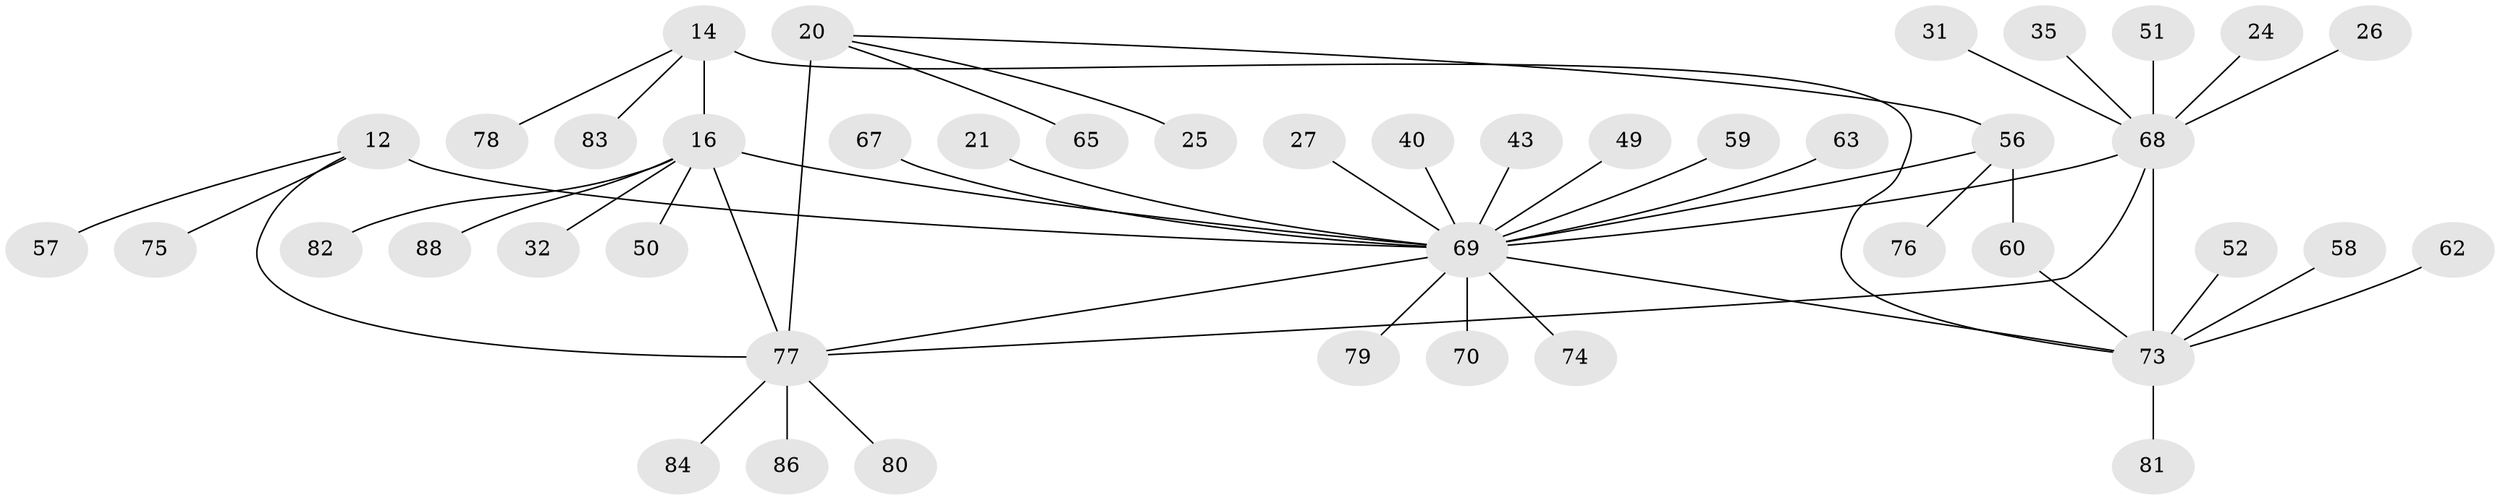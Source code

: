 // original degree distribution, {7: 0.045454545454545456, 9: 0.022727272727272728, 4: 0.045454545454545456, 8: 0.022727272727272728, 6: 0.03409090909090909, 12: 0.011363636363636364, 5: 0.03409090909090909, 10: 0.022727272727272728, 1: 0.5681818181818182, 2: 0.1590909090909091, 3: 0.03409090909090909}
// Generated by graph-tools (version 1.1) at 2025/55/03/09/25 04:55:20]
// undirected, 44 vertices, 50 edges
graph export_dot {
graph [start="1"]
  node [color=gray90,style=filled];
  12 [super="+10"];
  14 [super="+13"];
  16 [super="+15"];
  20 [super="+19"];
  21;
  24;
  25;
  26;
  27;
  31;
  32;
  35;
  40;
  43;
  49;
  50;
  51;
  52 [super="+29"];
  56 [super="+48+8"];
  57;
  58;
  59;
  60 [super="+44"];
  62 [super="+36"];
  63;
  65;
  67;
  68 [super="+2"];
  69 [super="+7+39+47+22"];
  70;
  73 [super="+4+45"];
  74;
  75;
  76;
  77 [super="+64"];
  78 [super="+41+53"];
  79 [super="+72"];
  80 [super="+71"];
  81 [super="+55"];
  82;
  83;
  84;
  86 [super="+85"];
  88 [super="+87"];
  12 -- 75;
  12 -- 57;
  12 -- 69 [weight=5];
  12 -- 77;
  14 -- 16 [weight=4];
  14 -- 83;
  14 -- 78;
  14 -- 73;
  16 -- 50;
  16 -- 32;
  16 -- 82;
  16 -- 88;
  16 -- 69 [weight=2];
  16 -- 77;
  20 -- 65;
  20 -- 25;
  20 -- 56;
  20 -- 77 [weight=4];
  21 -- 69;
  24 -- 68;
  26 -- 68;
  27 -- 69;
  31 -- 68;
  35 -- 68;
  40 -- 69;
  43 -- 69;
  49 -- 69;
  51 -- 68;
  52 -- 73;
  56 -- 69 [weight=5];
  56 -- 76;
  56 -- 60;
  58 -- 73;
  59 -- 69;
  60 -- 73;
  62 -- 73;
  63 -- 69;
  67 -- 69;
  68 -- 69 [weight=2];
  68 -- 73 [weight=4];
  68 -- 77;
  69 -- 70;
  69 -- 74;
  69 -- 79;
  69 -- 73 [weight=2];
  69 -- 77 [weight=2];
  73 -- 81;
  77 -- 80;
  77 -- 84;
  77 -- 86;
}
